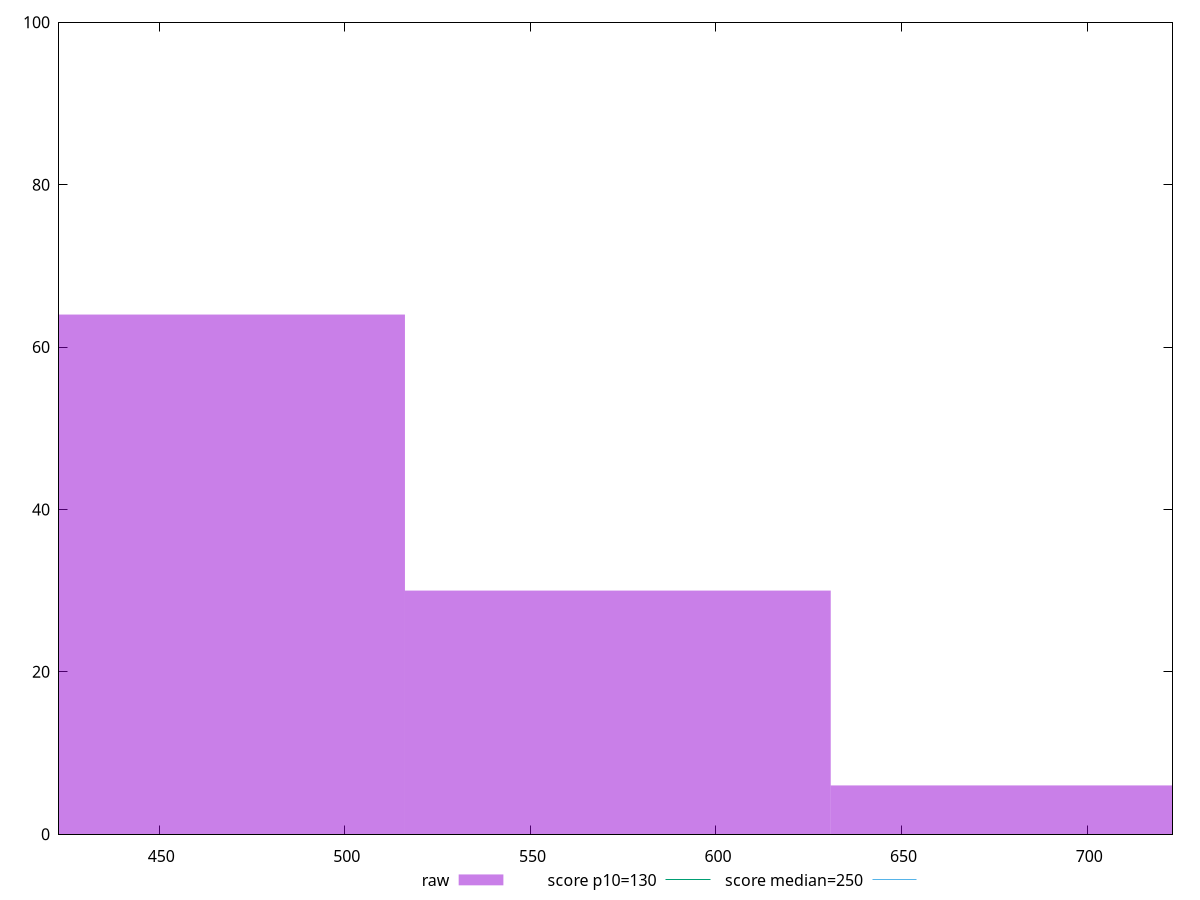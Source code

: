 reset

$raw <<EOF
688.2756344159718 6
573.5630286799765 30
458.8504229439812 64
EOF

set key outside below
set boxwidth 114.7126057359953
set xrange [423:723]
set yrange [0:100]
set trange [0:100]
set style fill transparent solid 0.5 noborder

set parametric
set terminal svg size 640, 490 enhanced background rgb 'white'
set output "report_00025_2021-02-22T21:38:55.199Z/max-potential-fid/samples/pages/raw/histogram.svg"

plot $raw title "raw" with boxes, \
     130,t title "score p10=130", \
     250,t title "score median=250"

reset

